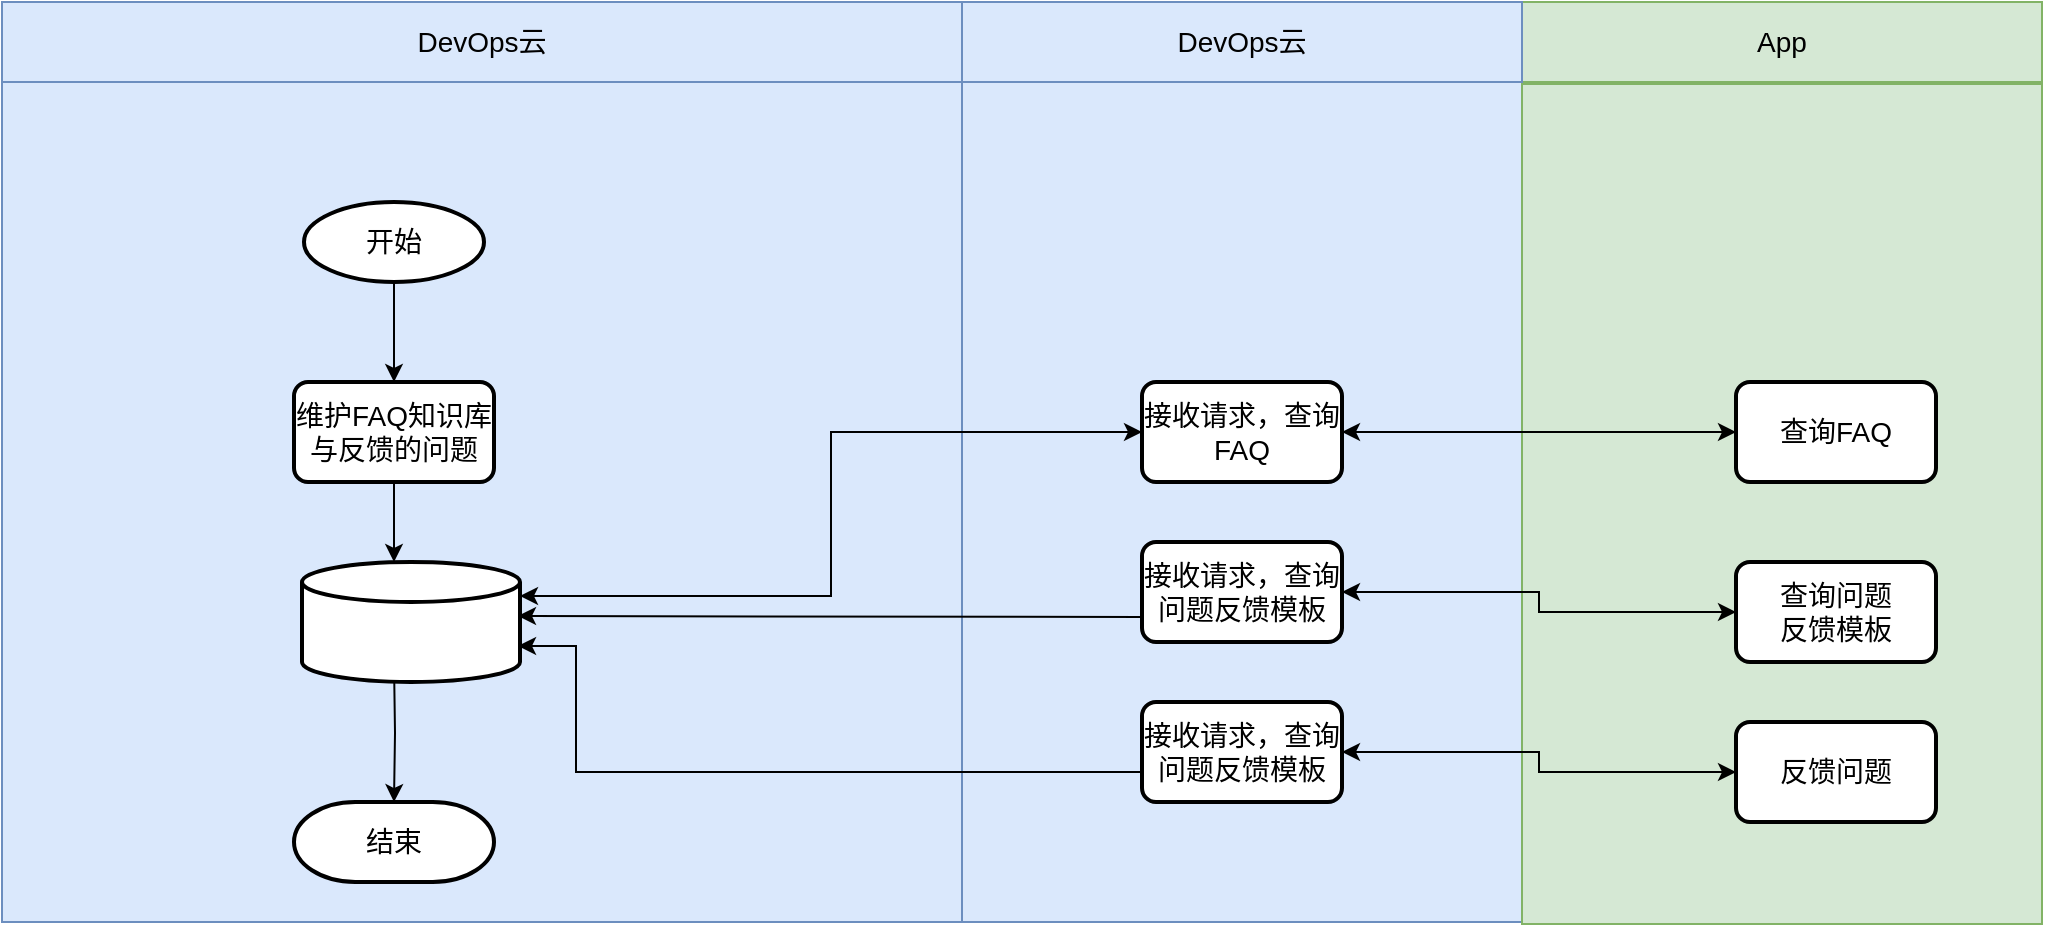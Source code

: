 <mxfile version="24.2.5" type="github">
  <diagram name="第 1 页" id="wCAXER8XMt7L9X_sIx5C">
    <mxGraphModel dx="1105" dy="694" grid="1" gridSize="10" guides="1" tooltips="1" connect="1" arrows="1" fold="1" page="1" pageScale="1" pageWidth="827" pageHeight="1169" math="0" shadow="0">
      <root>
        <mxCell id="0" />
        <mxCell id="1" parent="0" />
        <mxCell id="H70Ub8duzeOr0FnNnSRm-25" value="" style="rounded=0;whiteSpace=wrap;html=1;fillColor=#dae8fc;strokeColor=#6c8ebf;fontSize=14;" vertex="1" parent="1">
          <mxGeometry x="503" y="80" width="280" height="420" as="geometry" />
        </mxCell>
        <mxCell id="H70Ub8duzeOr0FnNnSRm-1" value="" style="rounded=0;whiteSpace=wrap;html=1;fillColor=#d5e8d4;strokeColor=#82b366;fontSize=14;" vertex="1" parent="1">
          <mxGeometry x="783" y="81" width="260" height="420" as="geometry" />
        </mxCell>
        <mxCell id="H70Ub8duzeOr0FnNnSRm-2" value="" style="rounded=0;whiteSpace=wrap;html=1;fillColor=#dae8fc;strokeColor=#6c8ebf;fontSize=14;" vertex="1" parent="1">
          <mxGeometry x="23" y="80" width="480" height="420" as="geometry" />
        </mxCell>
        <mxCell id="H70Ub8duzeOr0FnNnSRm-3" value="DevOps云" style="rounded=0;whiteSpace=wrap;html=1;fillColor=#dae8fc;strokeColor=#6c8ebf;fontSize=14;" vertex="1" parent="1">
          <mxGeometry x="23" y="40" width="480" height="40" as="geometry" />
        </mxCell>
        <mxCell id="H70Ub8duzeOr0FnNnSRm-4" style="edgeStyle=orthogonalEdgeStyle;rounded=0;orthogonalLoop=1;jettySize=auto;html=1;exitX=0.5;exitY=1;exitDx=0;exitDy=0;exitPerimeter=0;entryX=0.5;entryY=0;entryDx=0;entryDy=0;fontSize=14;" edge="1" parent="1" source="H70Ub8duzeOr0FnNnSRm-5" target="H70Ub8duzeOr0FnNnSRm-7">
          <mxGeometry relative="1" as="geometry" />
        </mxCell>
        <mxCell id="H70Ub8duzeOr0FnNnSRm-5" value="开始" style="strokeWidth=2;html=1;shape=mxgraph.flowchart.start_1;whiteSpace=wrap;fontSize=14;" vertex="1" parent="1">
          <mxGeometry x="174" y="140" width="90" height="40" as="geometry" />
        </mxCell>
        <mxCell id="H70Ub8duzeOr0FnNnSRm-6" value="App" style="rounded=0;whiteSpace=wrap;html=1;fillColor=#d5e8d4;strokeColor=#82b366;fontSize=14;" vertex="1" parent="1">
          <mxGeometry x="783" y="40" width="260" height="40" as="geometry" />
        </mxCell>
        <mxCell id="H70Ub8duzeOr0FnNnSRm-7" value="维护FAQ知识库与反馈的问题" style="rounded=1;whiteSpace=wrap;html=1;absoluteArcSize=1;arcSize=14;strokeWidth=2;fontSize=14;" vertex="1" parent="1">
          <mxGeometry x="169" y="230" width="100" height="50" as="geometry" />
        </mxCell>
        <mxCell id="H70Ub8duzeOr0FnNnSRm-8" style="edgeStyle=orthogonalEdgeStyle;rounded=0;orthogonalLoop=1;jettySize=auto;html=1;exitX=0.5;exitY=1;exitDx=0;exitDy=0;entryX=0.5;entryY=0;entryDx=0;entryDy=0;entryPerimeter=0;fontSize=14;" edge="1" parent="1" source="H70Ub8duzeOr0FnNnSRm-7">
          <mxGeometry relative="1" as="geometry">
            <mxPoint x="219" y="320" as="targetPoint" />
          </mxGeometry>
        </mxCell>
        <mxCell id="H70Ub8duzeOr0FnNnSRm-9" style="edgeStyle=orthogonalEdgeStyle;rounded=0;orthogonalLoop=1;jettySize=auto;html=1;exitX=0;exitY=0.5;exitDx=0;exitDy=0;entryX=1;entryY=0.5;entryDx=0;entryDy=0;startArrow=classic;startFill=1;fontSize=14;" edge="1" parent="1" source="H70Ub8duzeOr0FnNnSRm-10" target="H70Ub8duzeOr0FnNnSRm-13">
          <mxGeometry relative="1" as="geometry" />
        </mxCell>
        <mxCell id="H70Ub8duzeOr0FnNnSRm-10" value="查询FAQ" style="rounded=1;whiteSpace=wrap;html=1;absoluteArcSize=1;arcSize=14;strokeWidth=2;fontSize=14;" vertex="1" parent="1">
          <mxGeometry x="890" y="230" width="100" height="50" as="geometry" />
        </mxCell>
        <mxCell id="H70Ub8duzeOr0FnNnSRm-11" value="结束" style="strokeWidth=2;html=1;shape=mxgraph.flowchart.terminator;whiteSpace=wrap;fontSize=14;" vertex="1" parent="1">
          <mxGeometry x="169" y="440" width="100" height="40" as="geometry" />
        </mxCell>
        <mxCell id="H70Ub8duzeOr0FnNnSRm-12" style="edgeStyle=orthogonalEdgeStyle;rounded=0;orthogonalLoop=1;jettySize=auto;html=1;exitX=0.5;exitY=1;exitDx=0;exitDy=0;exitPerimeter=0;entryX=0.5;entryY=0;entryDx=0;entryDy=0;entryPerimeter=0;fontSize=14;" edge="1" parent="1" target="H70Ub8duzeOr0FnNnSRm-11">
          <mxGeometry relative="1" as="geometry">
            <mxPoint x="219" y="370" as="sourcePoint" />
          </mxGeometry>
        </mxCell>
        <mxCell id="H70Ub8duzeOr0FnNnSRm-13" value="接收请求，查询FAQ" style="rounded=1;whiteSpace=wrap;html=1;absoluteArcSize=1;arcSize=14;strokeWidth=2;fontSize=14;" vertex="1" parent="1">
          <mxGeometry x="593" y="230" width="100" height="50" as="geometry" />
        </mxCell>
        <mxCell id="H70Ub8duzeOr0FnNnSRm-14" style="edgeStyle=orthogonalEdgeStyle;rounded=0;orthogonalLoop=1;jettySize=auto;html=1;exitX=0;exitY=0.5;exitDx=0;exitDy=0;entryX=1;entryY=0.5;entryDx=0;entryDy=0;startArrow=classic;startFill=1;fontSize=14;" edge="1" parent="1" source="H70Ub8duzeOr0FnNnSRm-15" target="H70Ub8duzeOr0FnNnSRm-19">
          <mxGeometry relative="1" as="geometry" />
        </mxCell>
        <mxCell id="H70Ub8duzeOr0FnNnSRm-15" value="查询问题&lt;div style=&quot;font-size: 14px;&quot;&gt;反馈模板&lt;/div&gt;" style="rounded=1;whiteSpace=wrap;html=1;absoluteArcSize=1;arcSize=14;strokeWidth=2;fontSize=14;" vertex="1" parent="1">
          <mxGeometry x="890" y="320" width="100" height="50" as="geometry" />
        </mxCell>
        <mxCell id="H70Ub8duzeOr0FnNnSRm-16" value="" style="strokeWidth=2;html=1;shape=mxgraph.flowchart.database;whiteSpace=wrap;fontSize=14;" vertex="1" parent="1">
          <mxGeometry x="173" y="320" width="109" height="60" as="geometry" />
        </mxCell>
        <mxCell id="H70Ub8duzeOr0FnNnSRm-17" style="edgeStyle=orthogonalEdgeStyle;rounded=0;orthogonalLoop=1;jettySize=auto;html=1;exitX=0;exitY=0.5;exitDx=0;exitDy=0;entryX=1;entryY=0.283;entryDx=0;entryDy=0;entryPerimeter=0;startArrow=classic;startFill=1;fontSize=14;" edge="1" parent="1" source="H70Ub8duzeOr0FnNnSRm-13" target="H70Ub8duzeOr0FnNnSRm-16">
          <mxGeometry relative="1" as="geometry" />
        </mxCell>
        <mxCell id="H70Ub8duzeOr0FnNnSRm-18" style="edgeStyle=orthogonalEdgeStyle;rounded=0;orthogonalLoop=1;jettySize=auto;html=1;exitX=0;exitY=0.75;exitDx=0;exitDy=0;fontSize=14;" edge="1" parent="1" source="H70Ub8duzeOr0FnNnSRm-19">
          <mxGeometry relative="1" as="geometry">
            <mxPoint x="281" y="347" as="targetPoint" />
            <mxPoint x="331" y="347" as="sourcePoint" />
          </mxGeometry>
        </mxCell>
        <mxCell id="H70Ub8duzeOr0FnNnSRm-19" value="接收请求，查询问题反馈模板" style="rounded=1;whiteSpace=wrap;html=1;absoluteArcSize=1;arcSize=14;strokeWidth=2;fontSize=14;" vertex="1" parent="1">
          <mxGeometry x="593" y="310" width="100" height="50" as="geometry" />
        </mxCell>
        <mxCell id="H70Ub8duzeOr0FnNnSRm-20" style="edgeStyle=orthogonalEdgeStyle;rounded=0;orthogonalLoop=1;jettySize=auto;html=1;exitX=0;exitY=0.5;exitDx=0;exitDy=0;entryX=1;entryY=0.5;entryDx=0;entryDy=0;startArrow=classic;startFill=1;fontSize=14;" edge="1" parent="1" source="H70Ub8duzeOr0FnNnSRm-21" target="H70Ub8duzeOr0FnNnSRm-22">
          <mxGeometry relative="1" as="geometry" />
        </mxCell>
        <mxCell id="H70Ub8duzeOr0FnNnSRm-21" value="反馈问题" style="rounded=1;whiteSpace=wrap;html=1;absoluteArcSize=1;arcSize=14;strokeWidth=2;fontSize=14;" vertex="1" parent="1">
          <mxGeometry x="890" y="400" width="100" height="50" as="geometry" />
        </mxCell>
        <mxCell id="H70Ub8duzeOr0FnNnSRm-22" value="接收请求，查询问题反馈模板" style="rounded=1;whiteSpace=wrap;html=1;absoluteArcSize=1;arcSize=14;strokeWidth=2;fontSize=14;" vertex="1" parent="1">
          <mxGeometry x="593" y="390" width="100" height="50" as="geometry" />
        </mxCell>
        <mxCell id="H70Ub8duzeOr0FnNnSRm-23" style="edgeStyle=orthogonalEdgeStyle;rounded=0;orthogonalLoop=1;jettySize=auto;html=1;exitX=0;exitY=0.5;exitDx=0;exitDy=0;entryX=0.991;entryY=0.7;entryDx=0;entryDy=0;entryPerimeter=0;fontSize=14;" edge="1" parent="1" source="H70Ub8duzeOr0FnNnSRm-22" target="H70Ub8duzeOr0FnNnSRm-16">
          <mxGeometry relative="1" as="geometry">
            <Array as="points">
              <mxPoint x="310" y="425" />
              <mxPoint x="310" y="362" />
            </Array>
          </mxGeometry>
        </mxCell>
        <mxCell id="H70Ub8duzeOr0FnNnSRm-24" value="DevOps云" style="rounded=0;whiteSpace=wrap;html=1;fillColor=#dae8fc;strokeColor=#6c8ebf;fontSize=14;" vertex="1" parent="1">
          <mxGeometry x="503" y="40" width="280" height="40" as="geometry" />
        </mxCell>
      </root>
    </mxGraphModel>
  </diagram>
</mxfile>
